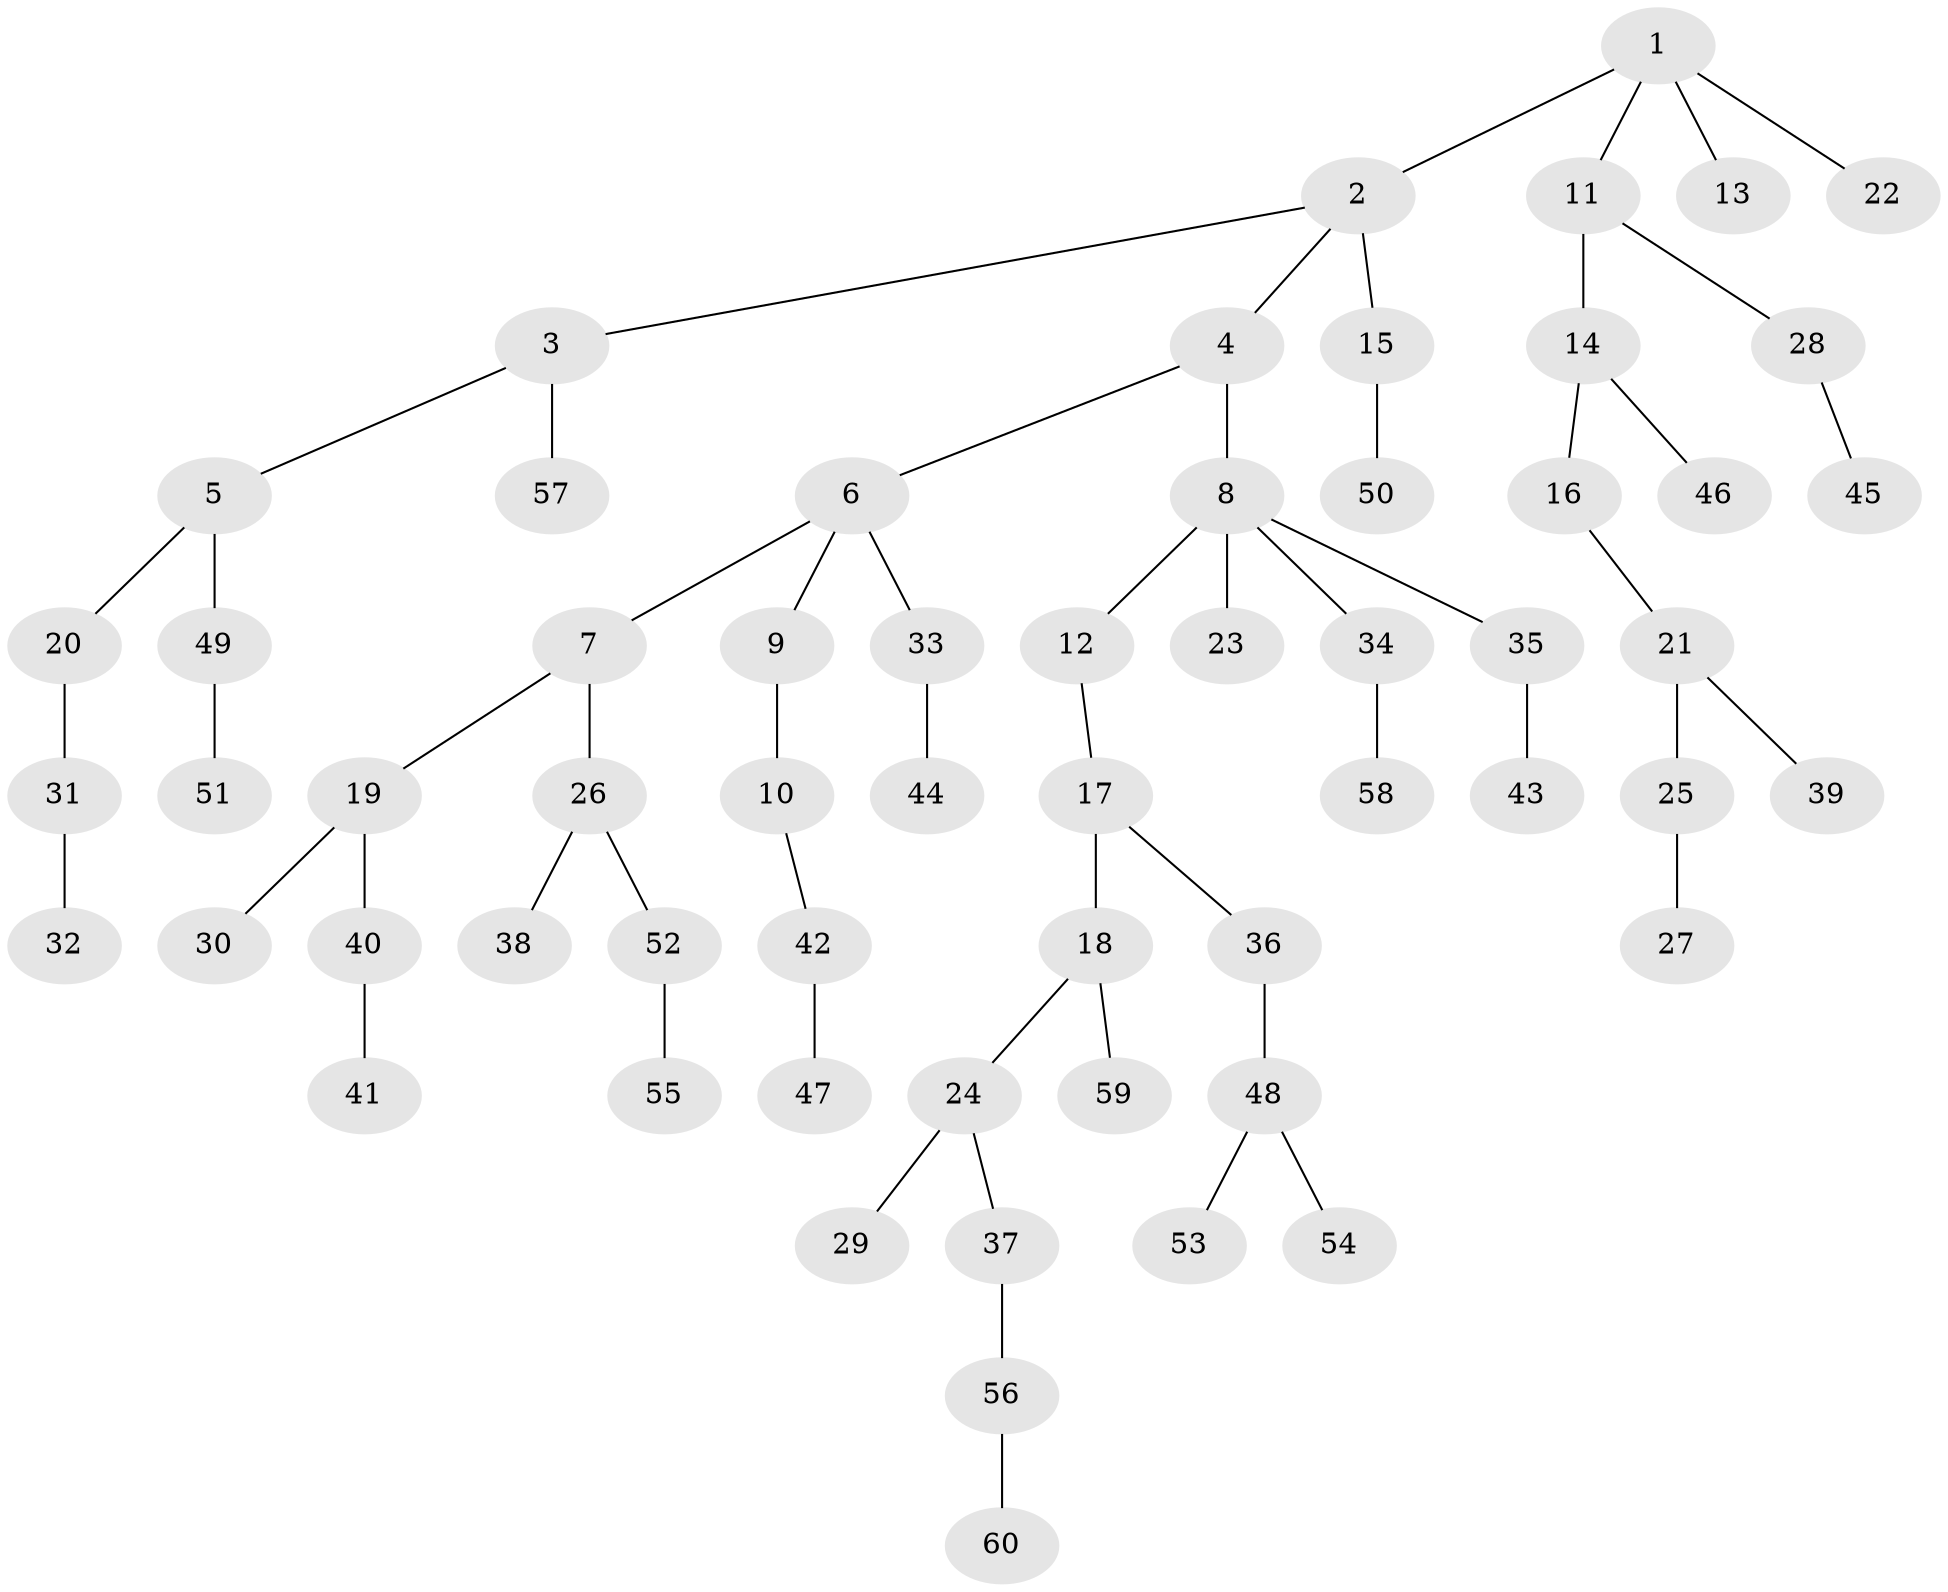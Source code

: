 // Generated by graph-tools (version 1.1) at 2025/02/03/09/25 03:02:16]
// undirected, 60 vertices, 59 edges
graph export_dot {
graph [start="1"]
  node [color=gray90,style=filled];
  1;
  2;
  3;
  4;
  5;
  6;
  7;
  8;
  9;
  10;
  11;
  12;
  13;
  14;
  15;
  16;
  17;
  18;
  19;
  20;
  21;
  22;
  23;
  24;
  25;
  26;
  27;
  28;
  29;
  30;
  31;
  32;
  33;
  34;
  35;
  36;
  37;
  38;
  39;
  40;
  41;
  42;
  43;
  44;
  45;
  46;
  47;
  48;
  49;
  50;
  51;
  52;
  53;
  54;
  55;
  56;
  57;
  58;
  59;
  60;
  1 -- 2;
  1 -- 11;
  1 -- 13;
  1 -- 22;
  2 -- 3;
  2 -- 4;
  2 -- 15;
  3 -- 5;
  3 -- 57;
  4 -- 6;
  4 -- 8;
  5 -- 20;
  5 -- 49;
  6 -- 7;
  6 -- 9;
  6 -- 33;
  7 -- 19;
  7 -- 26;
  8 -- 12;
  8 -- 23;
  8 -- 34;
  8 -- 35;
  9 -- 10;
  10 -- 42;
  11 -- 14;
  11 -- 28;
  12 -- 17;
  14 -- 16;
  14 -- 46;
  15 -- 50;
  16 -- 21;
  17 -- 18;
  17 -- 36;
  18 -- 24;
  18 -- 59;
  19 -- 30;
  19 -- 40;
  20 -- 31;
  21 -- 25;
  21 -- 39;
  24 -- 29;
  24 -- 37;
  25 -- 27;
  26 -- 38;
  26 -- 52;
  28 -- 45;
  31 -- 32;
  33 -- 44;
  34 -- 58;
  35 -- 43;
  36 -- 48;
  37 -- 56;
  40 -- 41;
  42 -- 47;
  48 -- 53;
  48 -- 54;
  49 -- 51;
  52 -- 55;
  56 -- 60;
}

